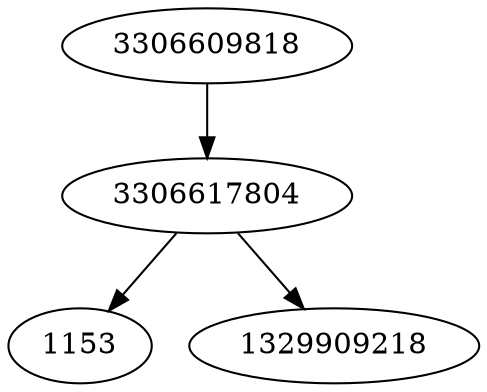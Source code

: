 strict digraph  {
1153;
3306609818;
3306617804;
1329909218;
3306609818 -> 3306617804;
3306617804 -> 1329909218;
3306617804 -> 1153;
}
